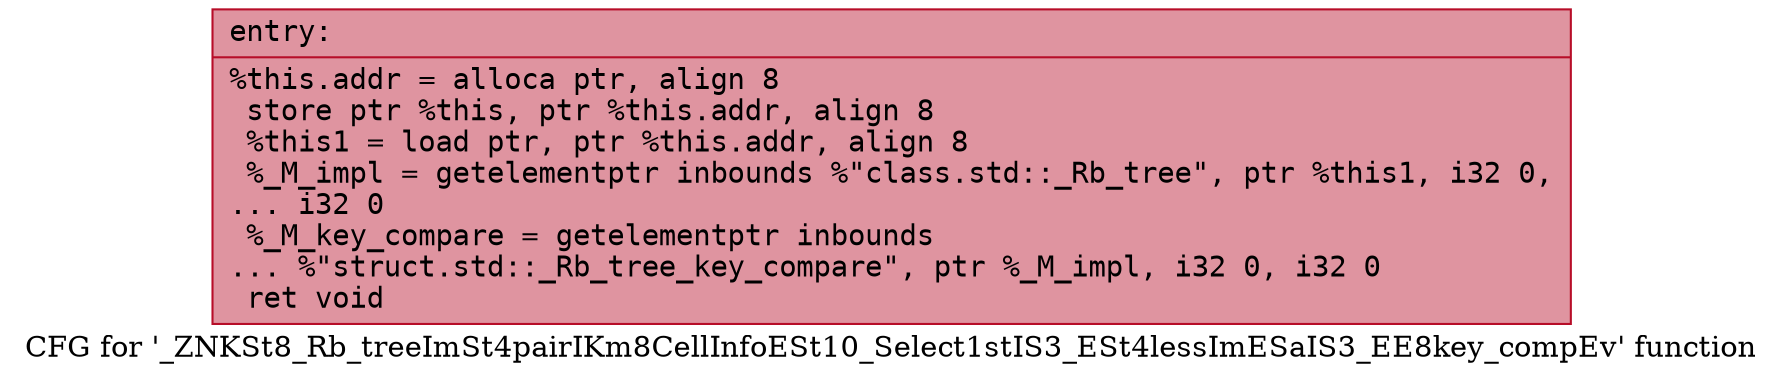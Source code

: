 digraph "CFG for '_ZNKSt8_Rb_treeImSt4pairIKm8CellInfoESt10_Select1stIS3_ESt4lessImESaIS3_EE8key_compEv' function" {
	label="CFG for '_ZNKSt8_Rb_treeImSt4pairIKm8CellInfoESt10_Select1stIS3_ESt4lessImESaIS3_EE8key_compEv' function";

	Node0x562da2041850 [shape=record,color="#b70d28ff", style=filled, fillcolor="#b70d2870" fontname="Courier",label="{entry:\l|  %this.addr = alloca ptr, align 8\l  store ptr %this, ptr %this.addr, align 8\l  %this1 = load ptr, ptr %this.addr, align 8\l  %_M_impl = getelementptr inbounds %\"class.std::_Rb_tree\", ptr %this1, i32 0,\l... i32 0\l  %_M_key_compare = getelementptr inbounds\l... %\"struct.std::_Rb_tree_key_compare\", ptr %_M_impl, i32 0, i32 0\l  ret void\l}"];
}
